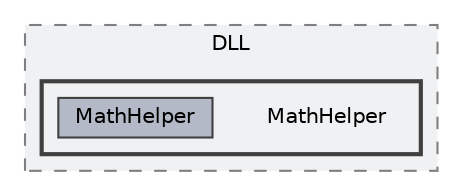 digraph "MathHelper/DLL/MathHelper"
{
 // LATEX_PDF_SIZE
  bgcolor="transparent";
  edge [fontname=Helvetica,fontsize=10,labelfontname=Helvetica,labelfontsize=10];
  node [fontname=Helvetica,fontsize=10,shape=box,height=0.2,width=0.4];
  compound=true
  subgraph clusterdir_fffd0426bef433613221f3af04cb779f {
    graph [ bgcolor="#f0f1f3", pencolor="grey50", label="DLL", fontname=Helvetica,fontsize=10 style="filled,dashed", URL="dir_fffd0426bef433613221f3af04cb779f.html",tooltip=""]
  subgraph clusterdir_5fc6054f098b3674ad747c238a8aec64 {
    graph [ bgcolor="#f0f1f3", pencolor="grey25", label="", fontname=Helvetica,fontsize=10 style="filled,bold", URL="dir_5fc6054f098b3674ad747c238a8aec64.html",tooltip=""]
    dir_5fc6054f098b3674ad747c238a8aec64 [shape=plaintext, label="MathHelper"];
  dir_115cfcc62c3900dcbdbd50d3f99416e3 [label="MathHelper", fillcolor="#b3b9c6", color="grey25", style="filled", URL="dir_115cfcc62c3900dcbdbd50d3f99416e3.html",tooltip=""];
  }
  }
}
